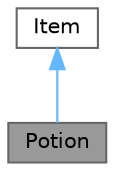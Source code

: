 digraph "Potion"
{
 // LATEX_PDF_SIZE
  bgcolor="transparent";
  edge [fontname=Helvetica,fontsize=10,labelfontname=Helvetica,labelfontsize=10];
  node [fontname=Helvetica,fontsize=10,shape=box,height=0.2,width=0.4];
  Node1 [id="Node000001",label="Potion",height=0.2,width=0.4,color="gray40", fillcolor="grey60", style="filled", fontcolor="black",tooltip="Consumable potion item with various effects."];
  Node2 -> Node1 [id="edge1_Node000001_Node000002",dir="back",color="steelblue1",style="solid",tooltip=" "];
  Node2 [id="Node000002",label="Item",height=0.2,width=0.4,color="gray40", fillcolor="white", style="filled",URL="$classItem.html",tooltip="Abstract base class for all items in the game."];
}
